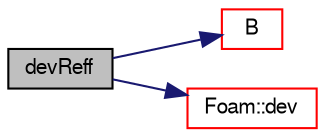 digraph "devReff"
{
  bgcolor="transparent";
  edge [fontname="FreeSans",fontsize="10",labelfontname="FreeSans",labelfontsize="10"];
  node [fontname="FreeSans",fontsize="10",shape=record];
  rankdir="LR";
  Node402 [label="devReff",height=0.2,width=0.4,color="black", fillcolor="grey75", style="filled", fontcolor="black"];
  Node402 -> Node403 [color="midnightblue",fontsize="10",style="solid",fontname="FreeSans"];
  Node403 [label="B",height=0.2,width=0.4,color="red",URL="$a30890.html#acf00bc568420cebcbea1c1227f8cdd58",tooltip="Return the sub-grid stress tensor. "];
  Node402 -> Node409 [color="midnightblue",fontsize="10",style="solid",fontname="FreeSans"];
  Node409 [label="Foam::dev",height=0.2,width=0.4,color="red",URL="$a21124.html#a042ede1d98e91923a7cc5e14e9f86854"];
}
